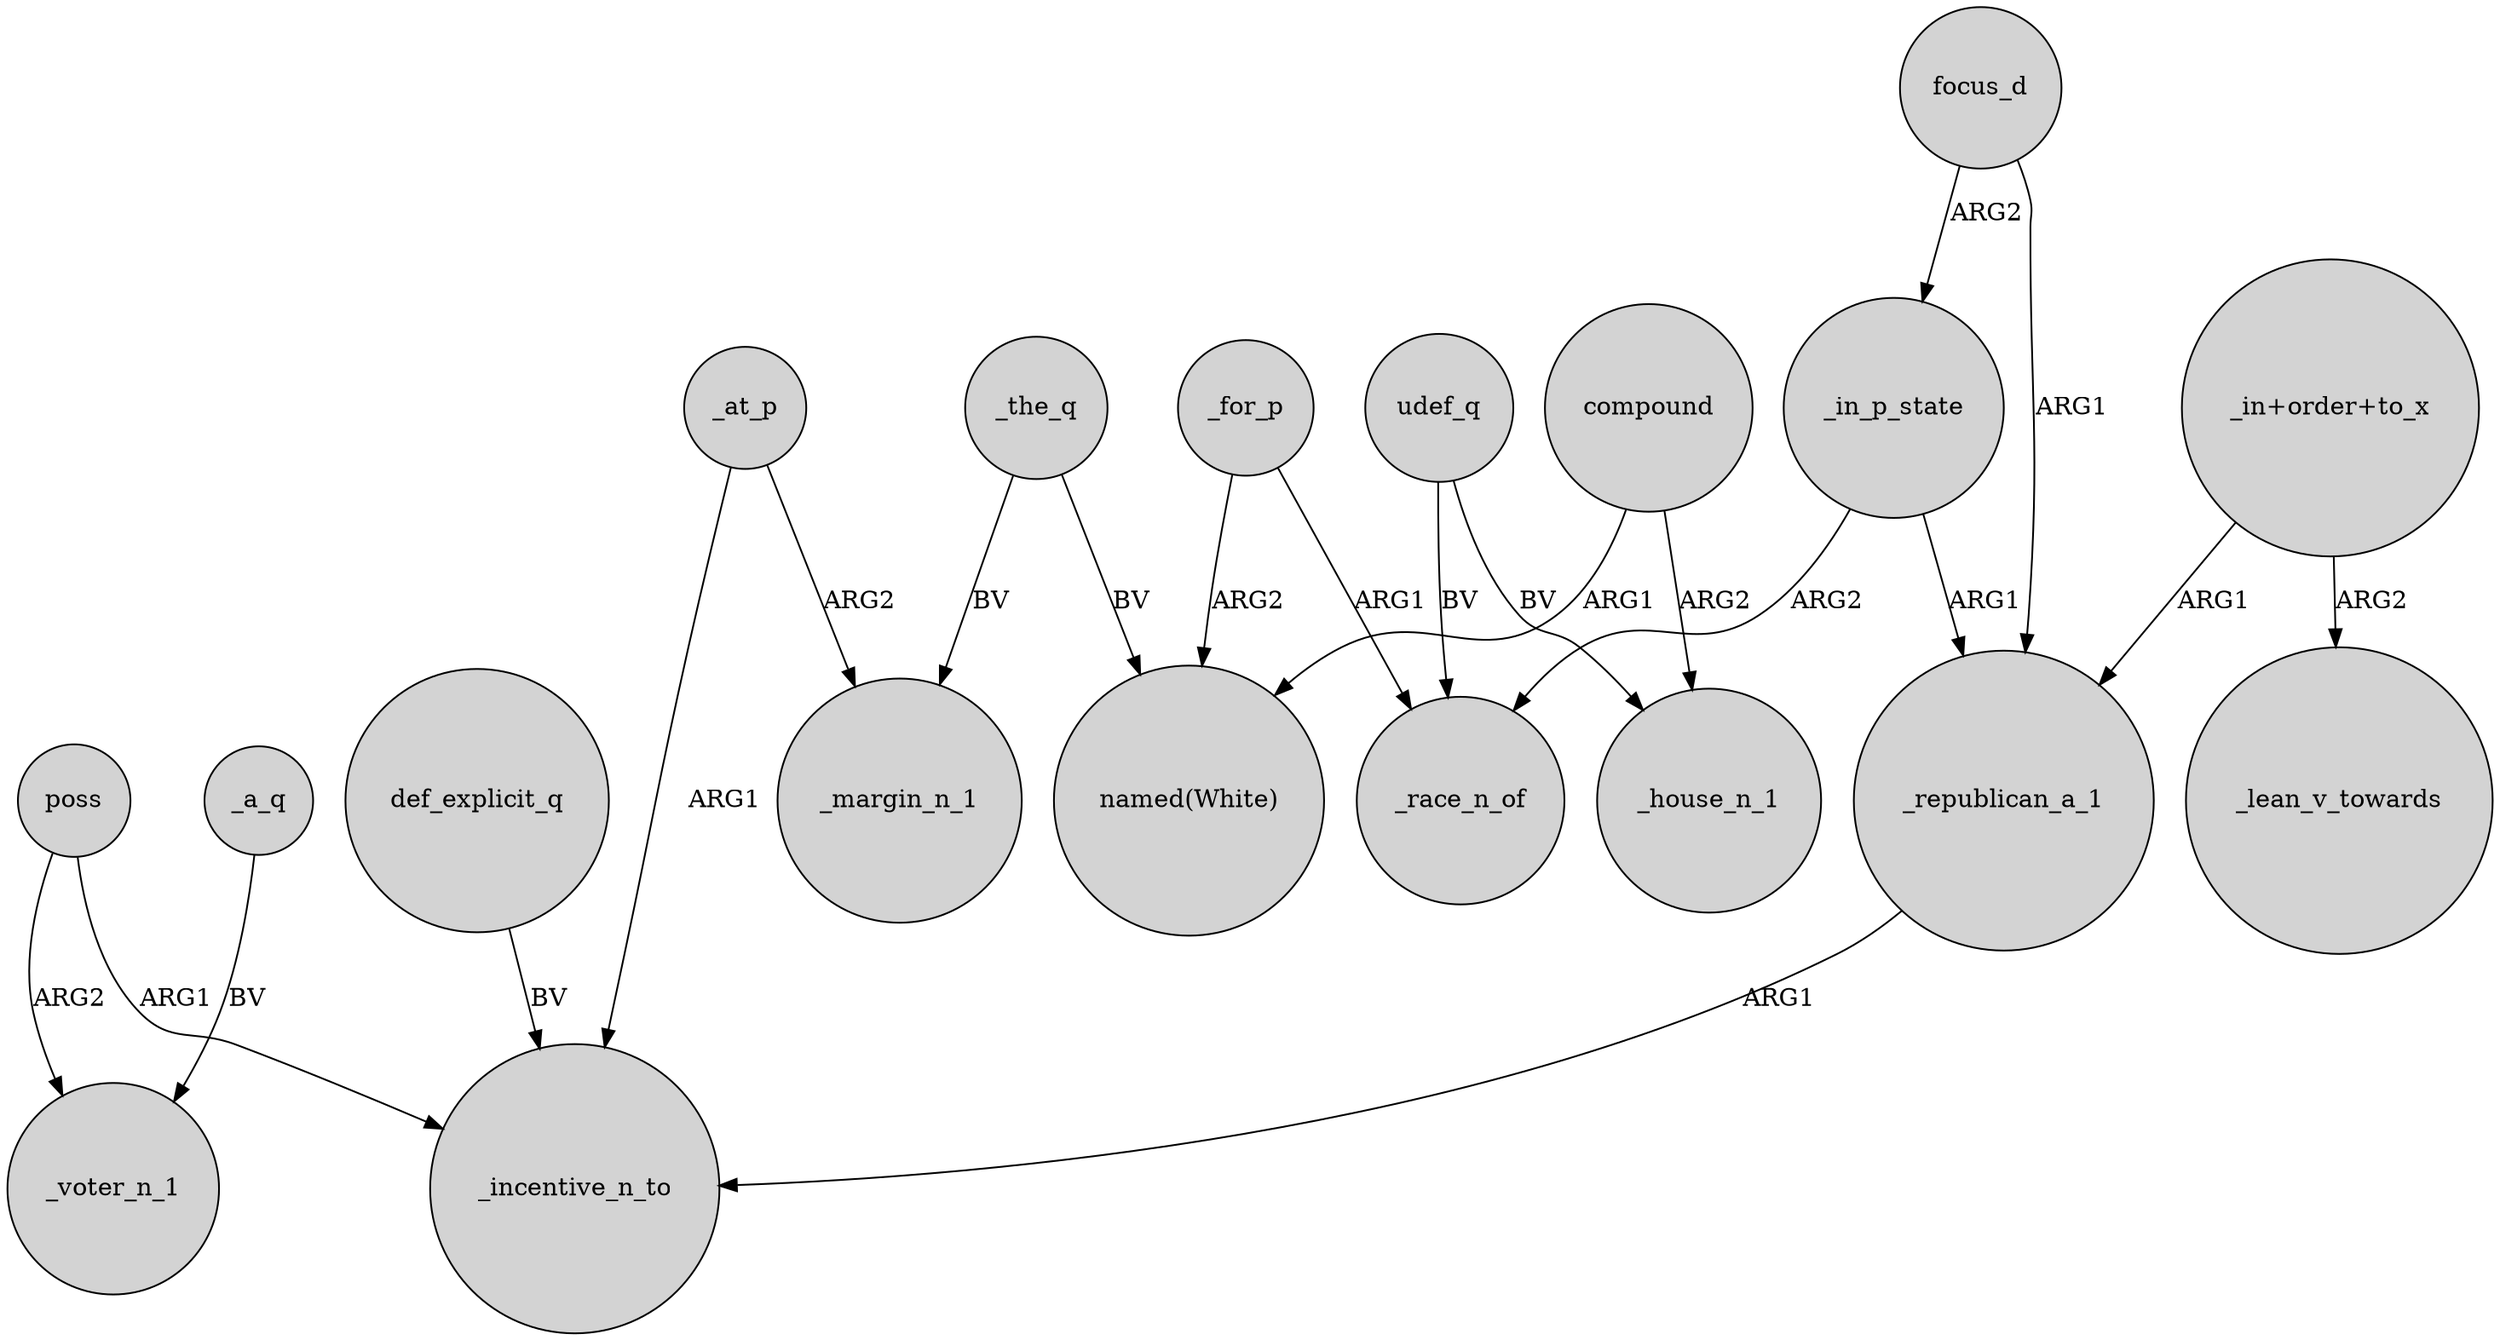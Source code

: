 digraph {
	node [shape=circle style=filled]
	_in_p_state -> _republican_a_1 [label=ARG1]
	focus_d -> _in_p_state [label=ARG2]
	_for_p -> "named(White)" [label=ARG2]
	poss -> _voter_n_1 [label=ARG2]
	def_explicit_q -> _incentive_n_to [label=BV]
	udef_q -> _house_n_1 [label=BV]
	compound -> "named(White)" [label=ARG1]
	_the_q -> _margin_n_1 [label=BV]
	_at_p -> _incentive_n_to [label=ARG1]
	_a_q -> _voter_n_1 [label=BV]
	_for_p -> _race_n_of [label=ARG1]
	"_in+order+to_x" -> _republican_a_1 [label=ARG1]
	_republican_a_1 -> _incentive_n_to [label=ARG1]
	_in_p_state -> _race_n_of [label=ARG2]
	udef_q -> _race_n_of [label=BV]
	_the_q -> "named(White)" [label=BV]
	_at_p -> _margin_n_1 [label=ARG2]
	focus_d -> _republican_a_1 [label=ARG1]
	poss -> _incentive_n_to [label=ARG1]
	compound -> _house_n_1 [label=ARG2]
	"_in+order+to_x" -> _lean_v_towards [label=ARG2]
}
